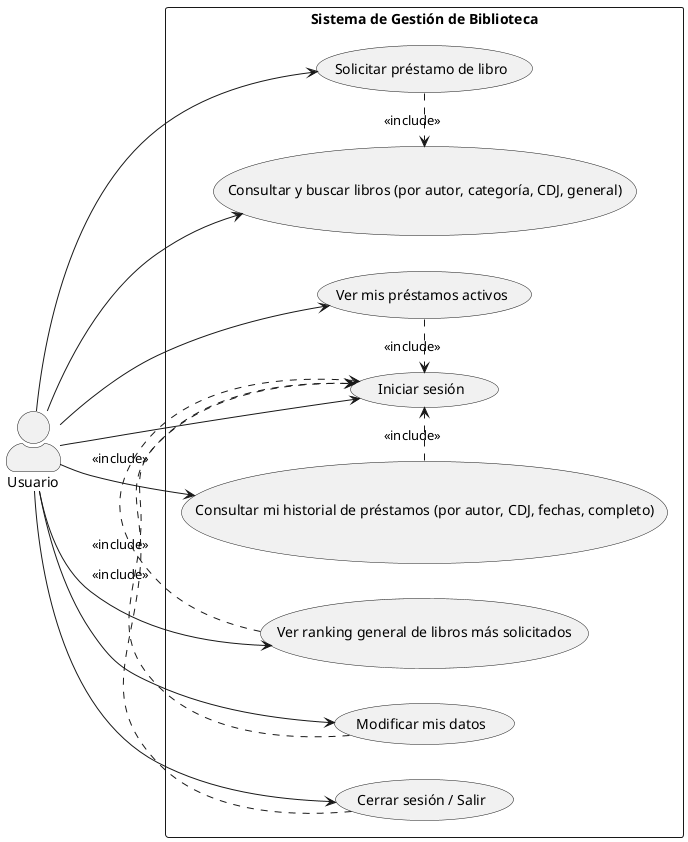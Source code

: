 @startuml CasosDeUsoUsuario

left to right direction
skinparam actorStyle awesome

actor Usuario as U

rectangle "Sistema de Gestión de Biblioteca" {
    usecase "Iniciar sesión" as UC1
    usecase "Consultar y buscar libros (por autor, categoría, CDJ, general)" as UC2
    usecase "Solicitar préstamo de libro" as UC3
    usecase "Ver mis préstamos activos" as UC4
    usecase "Consultar mi historial de préstamos (por autor, CDJ, fechas, completo)" as UC5
    usecase "Ver ranking general de libros más solicitados" as UC6
    usecase "Modificar mis datos" as UC7
    usecase "Cerrar sesión / Salir" as UC8
}

U --> UC1
U --> UC2
U --> UC3
U --> UC4
U --> UC5
U --> UC6
U --> UC7
U --> UC8

UC3 .> UC2 : <<include>>
UC4 .> UC1 : <<include>>
UC5 .> UC1 : <<include>>
UC6 .> UC1 : <<include>>
UC7 .> UC1 : <<include>>
UC8 .> UC1 : <<include>>

@enduml 